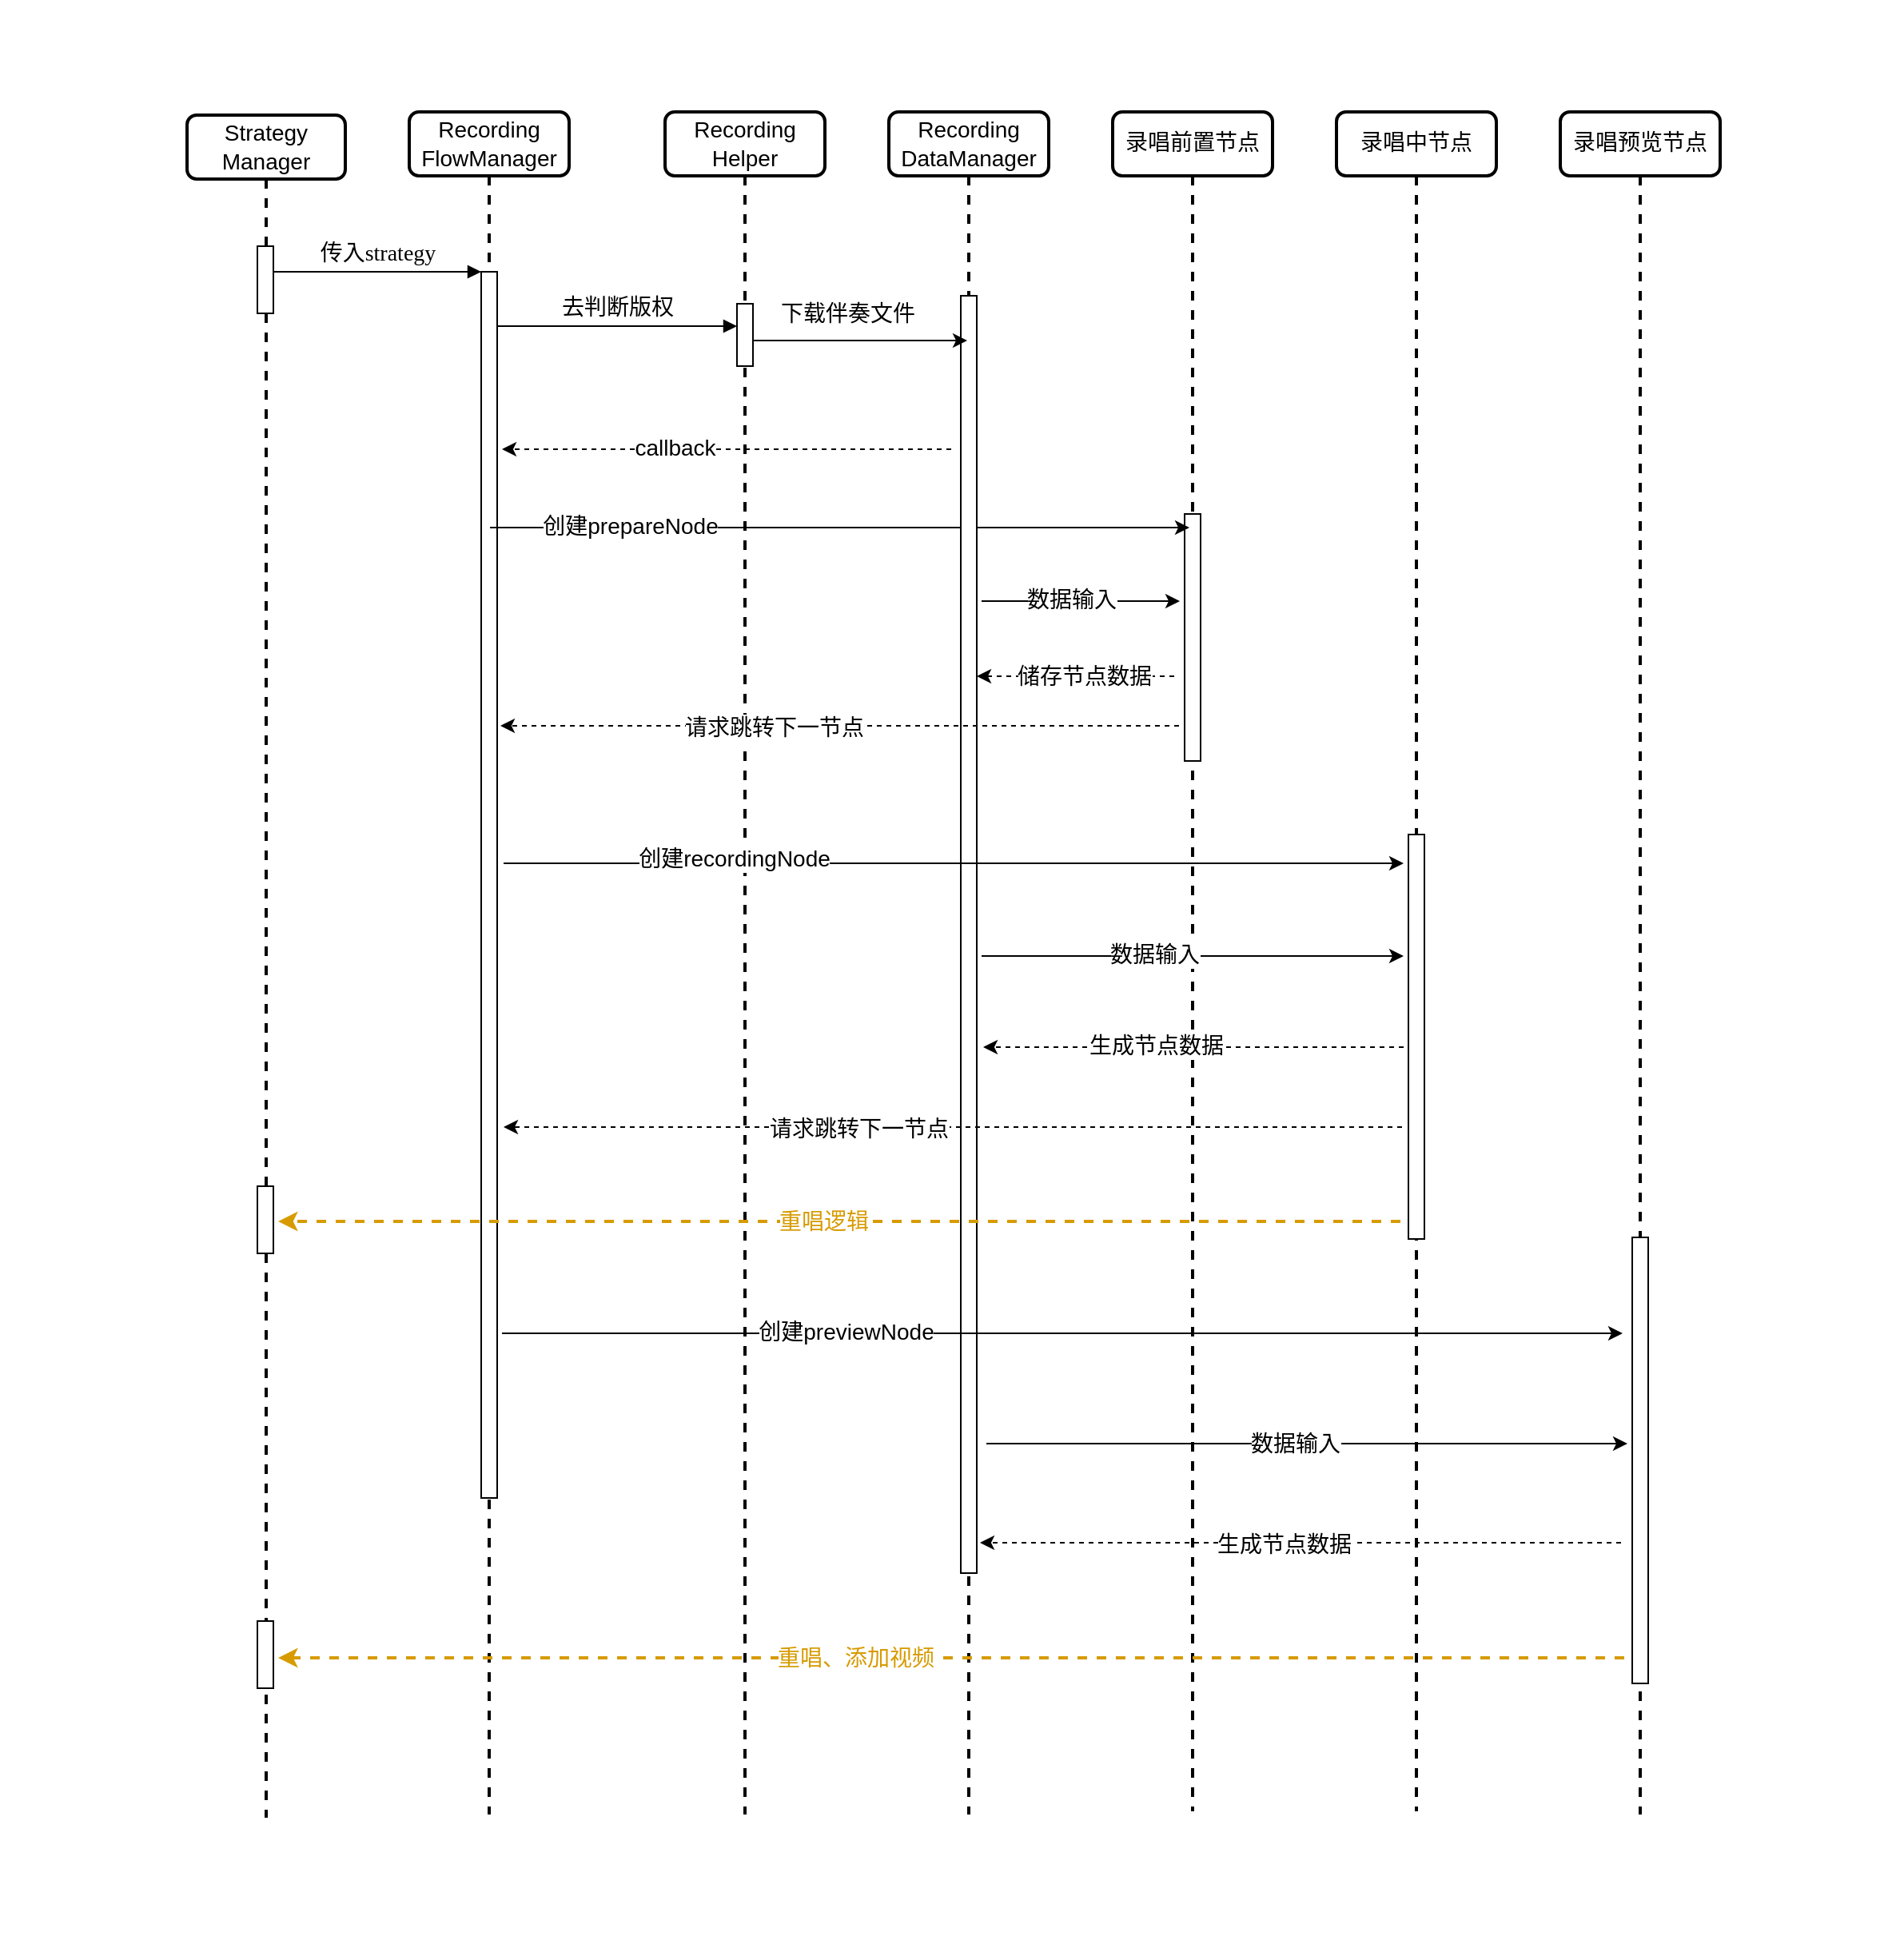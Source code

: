 <mxfile version="14.9.2" type="github">
  <diagram name="Page-1" id="13e1069c-82ec-6db2-03f1-153e76fe0fe0">
    <mxGraphModel dx="2466" dy="1154" grid="0" gridSize="10" guides="1" tooltips="1" connect="1" arrows="1" fold="1" page="0" pageScale="1" pageWidth="1100" pageHeight="850" background="none" math="0" shadow="0">
      <root>
        <mxCell id="0" />
        <mxCell id="1" parent="0" />
        <mxCell id="7baba1c4bc27f4b0-2" value="&lt;span style=&quot;font-family: &amp;#34;helvetica&amp;#34;&quot;&gt;Recording&lt;/span&gt;&lt;br style=&quot;font-family: &amp;#34;helvetica&amp;#34;&quot;&gt;&lt;span style=&quot;font-family: &amp;#34;helvetica&amp;#34;&quot;&gt;FlowManager&lt;/span&gt;" style="shape=umlLifeline;perimeter=lifelinePerimeter;whiteSpace=wrap;html=1;container=1;collapsible=0;recursiveResize=0;outlineConnect=0;rounded=1;shadow=0;comic=0;labelBackgroundColor=none;strokeWidth=2;fontFamily=Verdana;fontSize=14;align=center;" parent="1" vertex="1">
          <mxGeometry x="240" y="80" width="100" height="1065" as="geometry" />
        </mxCell>
        <mxCell id="7baba1c4bc27f4b0-10" value="" style="html=1;points=[];perimeter=orthogonalPerimeter;rounded=0;shadow=0;comic=0;labelBackgroundColor=none;strokeWidth=1;fontFamily=Verdana;fontSize=14;align=center;" parent="7baba1c4bc27f4b0-2" vertex="1">
          <mxGeometry x="45" y="100" width="10" height="767" as="geometry" />
        </mxCell>
        <mxCell id="7baba1c4bc27f4b0-3" value="&lt;span style=&quot;font-family: &amp;#34;helvetica&amp;#34;&quot;&gt;Recording&lt;/span&gt;&lt;br style=&quot;font-family: &amp;#34;helvetica&amp;#34;&quot;&gt;&lt;span style=&quot;font-family: &amp;#34;helvetica&amp;#34;&quot;&gt;Helper&lt;/span&gt;" style="shape=umlLifeline;perimeter=lifelinePerimeter;whiteSpace=wrap;html=1;container=1;collapsible=0;recursiveResize=0;outlineConnect=0;rounded=1;shadow=0;comic=0;labelBackgroundColor=none;strokeWidth=2;fontFamily=Verdana;fontSize=14;align=center;" parent="1" vertex="1">
          <mxGeometry x="400" y="80" width="100" height="1065" as="geometry" />
        </mxCell>
        <mxCell id="7baba1c4bc27f4b0-13" value="" style="html=1;points=[];perimeter=orthogonalPerimeter;rounded=0;shadow=0;comic=0;labelBackgroundColor=none;strokeWidth=1;fontFamily=Verdana;fontSize=14;align=center;" parent="7baba1c4bc27f4b0-3" vertex="1">
          <mxGeometry x="45" y="120" width="10" height="39" as="geometry" />
        </mxCell>
        <mxCell id="7baba1c4bc27f4b0-4" value="&lt;span style=&quot;font-family: &amp;#34;helvetica&amp;#34;&quot;&gt;Recording&lt;/span&gt;&lt;br style=&quot;font-family: &amp;#34;helvetica&amp;#34;&quot;&gt;&lt;span style=&quot;font-family: &amp;#34;helvetica&amp;#34;&quot;&gt;DataManager&lt;/span&gt;" style="shape=umlLifeline;perimeter=lifelinePerimeter;whiteSpace=wrap;html=1;container=1;collapsible=0;recursiveResize=0;outlineConnect=0;rounded=1;shadow=0;comic=0;labelBackgroundColor=none;strokeWidth=2;fontFamily=Verdana;fontSize=14;align=center;" parent="1" vertex="1">
          <mxGeometry x="540" y="80" width="100" height="1065" as="geometry" />
        </mxCell>
        <mxCell id="7baba1c4bc27f4b0-5" value="&lt;span style=&quot;text-align: left&quot;&gt;录唱前置节点&lt;/span&gt;" style="shape=umlLifeline;perimeter=lifelinePerimeter;whiteSpace=wrap;html=1;container=1;collapsible=0;recursiveResize=0;outlineConnect=0;rounded=1;shadow=0;comic=0;labelBackgroundColor=none;strokeWidth=2;fontFamily=Verdana;fontSize=14;align=center;" parent="1" vertex="1">
          <mxGeometry x="680" y="80" width="100" height="1063" as="geometry" />
        </mxCell>
        <mxCell id="7baba1c4bc27f4b0-6" value="&lt;span style=&quot;text-align: left&quot;&gt;录唱中节点&lt;/span&gt;" style="shape=umlLifeline;perimeter=lifelinePerimeter;whiteSpace=wrap;html=1;container=1;collapsible=0;recursiveResize=0;outlineConnect=0;rounded=1;shadow=0;comic=0;labelBackgroundColor=none;strokeWidth=2;fontFamily=Verdana;fontSize=14;align=center;" parent="1" vertex="1">
          <mxGeometry x="820" y="80" width="100" height="1063" as="geometry" />
        </mxCell>
        <mxCell id="7baba1c4bc27f4b0-7" value="&lt;span style=&quot;text-align: left&quot;&gt;录唱预览节点&lt;/span&gt;" style="shape=umlLifeline;perimeter=lifelinePerimeter;whiteSpace=wrap;html=1;container=1;collapsible=0;recursiveResize=0;outlineConnect=0;rounded=1;shadow=0;comic=0;labelBackgroundColor=none;strokeWidth=2;fontFamily=Verdana;fontSize=14;align=center;" parent="1" vertex="1">
          <mxGeometry x="960" y="80" width="100" height="1065" as="geometry" />
        </mxCell>
        <mxCell id="7baba1c4bc27f4b0-25" value="" style="html=1;points=[];perimeter=orthogonalPerimeter;rounded=0;shadow=0;comic=0;labelBackgroundColor=none;strokeColor=#000000;strokeWidth=1;fillColor=#FFFFFF;fontFamily=Verdana;fontSize=14;fontColor=#000000;align=center;" parent="7baba1c4bc27f4b0-7" vertex="1">
          <mxGeometry x="45" y="704" width="10" height="279" as="geometry" />
        </mxCell>
        <mxCell id="7baba1c4bc27f4b0-8" value="&lt;span style=&quot;font-family: &amp;#34;helvetica&amp;#34;&quot;&gt;Strategy&lt;/span&gt;&lt;br style=&quot;font-family: &amp;#34;helvetica&amp;#34;&quot;&gt;&lt;span style=&quot;font-family: &amp;#34;helvetica&amp;#34;&quot;&gt;Manager&lt;/span&gt;" style="shape=umlLifeline;perimeter=lifelinePerimeter;whiteSpace=wrap;html=1;container=0;collapsible=0;recursiveResize=0;outlineConnect=0;rounded=1;shadow=0;comic=0;labelBackgroundColor=none;strokeWidth=2;fontFamily=Verdana;fontSize=14;align=center;" parent="1" vertex="1">
          <mxGeometry x="101" y="82" width="99" height="1065" as="geometry" />
        </mxCell>
        <mxCell id="7baba1c4bc27f4b0-19" value="" style="html=1;points=[];perimeter=orthogonalPerimeter;rounded=0;shadow=0;comic=0;labelBackgroundColor=none;strokeWidth=1;fontFamily=Verdana;fontSize=14;align=center;" parent="1" vertex="1">
          <mxGeometry x="725" y="331.5" width="10" height="154.5" as="geometry" />
        </mxCell>
        <mxCell id="7baba1c4bc27f4b0-11" value="传入strategy" style="html=1;verticalAlign=bottom;endArrow=block;entryX=0;entryY=0;labelBackgroundColor=none;fontFamily=Verdana;fontSize=14;edgeStyle=elbowEdgeStyle;elbow=vertical;" parent="1" source="7baba1c4bc27f4b0-9" target="7baba1c4bc27f4b0-10" edge="1">
          <mxGeometry relative="1" as="geometry">
            <mxPoint x="220" y="190" as="sourcePoint" />
          </mxGeometry>
        </mxCell>
        <mxCell id="7baba1c4bc27f4b0-14" value="去判断版权" style="html=1;verticalAlign=bottom;endArrow=block;labelBackgroundColor=none;fontFamily=Verdana;fontSize=14;edgeStyle=elbowEdgeStyle;elbow=vertical;" parent="1" source="7baba1c4bc27f4b0-10" edge="1">
          <mxGeometry relative="1" as="geometry">
            <mxPoint x="370" y="200" as="sourcePoint" />
            <mxPoint x="445" y="214" as="targetPoint" />
            <Array as="points">
              <mxPoint x="307" y="214" />
            </Array>
          </mxGeometry>
        </mxCell>
        <mxCell id="2f8TtKN7BCYIr3ZQ2cgl-4" value="" style="endArrow=classic;html=1;fontSize=14;" edge="1" parent="1" source="7baba1c4bc27f4b0-2">
          <mxGeometry width="50" height="50" relative="1" as="geometry">
            <mxPoint x="764" y="428" as="sourcePoint" />
            <mxPoint x="728" y="340" as="targetPoint" />
            <Array as="points">
              <mxPoint x="521" y="340" />
              <mxPoint x="631" y="340" />
            </Array>
          </mxGeometry>
        </mxCell>
        <mxCell id="2f8TtKN7BCYIr3ZQ2cgl-5" value="创建prepareNode" style="edgeLabel;html=1;align=center;verticalAlign=middle;resizable=0;points=[];fontSize=14;" vertex="1" connectable="0" parent="2f8TtKN7BCYIr3ZQ2cgl-4">
          <mxGeometry x="-0.482" y="-1" relative="1" as="geometry">
            <mxPoint x="-26" y="-2" as="offset" />
          </mxGeometry>
        </mxCell>
        <mxCell id="2f8TtKN7BCYIr3ZQ2cgl-6" value="" style="html=1;points=[];perimeter=orthogonalPerimeter;rounded=0;shadow=0;comic=0;labelBackgroundColor=none;strokeWidth=1;fontFamily=Verdana;fontSize=14;align=center;" vertex="1" parent="1">
          <mxGeometry x="585" y="195" width="10" height="799" as="geometry" />
        </mxCell>
        <mxCell id="2f8TtKN7BCYIr3ZQ2cgl-7" value="下载伴奏文件" style="text;html=1;align=center;verticalAlign=middle;resizable=0;points=[];autosize=1;strokeColor=none;fontSize=14;" vertex="1" parent="1">
          <mxGeometry x="467" y="195" width="94" height="21" as="geometry" />
        </mxCell>
        <mxCell id="2f8TtKN7BCYIr3ZQ2cgl-10" value="" style="endArrow=classic;html=1;fontSize=14;exitX=1;exitY=0.59;exitDx=0;exitDy=0;exitPerimeter=0;" edge="1" parent="1" source="7baba1c4bc27f4b0-13" target="7baba1c4bc27f4b0-4">
          <mxGeometry width="50" height="50" relative="1" as="geometry">
            <mxPoint x="764" y="428" as="sourcePoint" />
            <mxPoint x="583" y="226" as="targetPoint" />
          </mxGeometry>
        </mxCell>
        <mxCell id="2f8TtKN7BCYIr3ZQ2cgl-14" value="" style="endArrow=classic;html=1;fontSize=14;dashed=1;entryX=1.45;entryY=0.358;entryDx=0;entryDy=0;entryPerimeter=0;" edge="1" parent="1">
          <mxGeometry width="50" height="50" relative="1" as="geometry">
            <mxPoint x="718.5" y="433.01" as="sourcePoint" />
            <mxPoint x="595" y="432.996" as="targetPoint" />
          </mxGeometry>
        </mxCell>
        <mxCell id="2f8TtKN7BCYIr3ZQ2cgl-16" value="储存节点数据" style="edgeLabel;html=1;align=center;verticalAlign=middle;resizable=0;points=[];fontSize=14;" vertex="1" connectable="0" parent="2f8TtKN7BCYIr3ZQ2cgl-14">
          <mxGeometry x="0.254" y="1" relative="1" as="geometry">
            <mxPoint x="21" y="-1" as="offset" />
          </mxGeometry>
        </mxCell>
        <mxCell id="2f8TtKN7BCYIr3ZQ2cgl-19" value="" style="html=1;points=[];perimeter=orthogonalPerimeter;rounded=0;shadow=0;comic=0;labelBackgroundColor=none;strokeWidth=1;fontFamily=Verdana;fontSize=14;align=center;" vertex="1" parent="1">
          <mxGeometry x="865" y="532" width="10" height="253" as="geometry" />
        </mxCell>
        <mxCell id="2f8TtKN7BCYIr3ZQ2cgl-20" value="" style="endArrow=classic;html=1;fontSize=14;dashed=1;" edge="1" parent="1">
          <mxGeometry width="50" height="50" relative="1" as="geometry">
            <mxPoint x="862" y="665" as="sourcePoint" />
            <mxPoint x="599" y="665" as="targetPoint" />
          </mxGeometry>
        </mxCell>
        <mxCell id="2f8TtKN7BCYIr3ZQ2cgl-21" value="生成节点数据" style="edgeLabel;html=1;align=center;verticalAlign=middle;resizable=0;points=[];fontSize=14;" vertex="1" connectable="0" parent="2f8TtKN7BCYIr3ZQ2cgl-20">
          <mxGeometry x="0.254" y="1" relative="1" as="geometry">
            <mxPoint x="10" y="-2" as="offset" />
          </mxGeometry>
        </mxCell>
        <mxCell id="2f8TtKN7BCYIr3ZQ2cgl-31" value="" style="endArrow=classic;html=1;fontSize=14;dashed=1;" edge="1" parent="1">
          <mxGeometry width="50" height="50" relative="1" as="geometry">
            <mxPoint x="579" y="291" as="sourcePoint" />
            <mxPoint x="298" y="291" as="targetPoint" />
          </mxGeometry>
        </mxCell>
        <mxCell id="2f8TtKN7BCYIr3ZQ2cgl-32" value="callback" style="edgeLabel;html=1;align=center;verticalAlign=middle;resizable=0;points=[];fontSize=14;" vertex="1" connectable="0" parent="2f8TtKN7BCYIr3ZQ2cgl-31">
          <mxGeometry x="0.254" y="1" relative="1" as="geometry">
            <mxPoint x="3" y="-2" as="offset" />
          </mxGeometry>
        </mxCell>
        <mxCell id="2f8TtKN7BCYIr3ZQ2cgl-35" value="" style="endArrow=classic;html=1;fontSize=14;dashed=1;" edge="1" parent="1">
          <mxGeometry width="50" height="50" relative="1" as="geometry">
            <mxPoint x="721.5" y="464" as="sourcePoint" />
            <mxPoint x="297" y="464" as="targetPoint" />
          </mxGeometry>
        </mxCell>
        <mxCell id="2f8TtKN7BCYIr3ZQ2cgl-36" value="请求跳转下一节点" style="edgeLabel;html=1;align=center;verticalAlign=middle;resizable=0;points=[];fontSize=14;" vertex="1" connectable="0" parent="2f8TtKN7BCYIr3ZQ2cgl-35">
          <mxGeometry x="0.254" y="1" relative="1" as="geometry">
            <mxPoint x="12" as="offset" />
          </mxGeometry>
        </mxCell>
        <mxCell id="2f8TtKN7BCYIr3ZQ2cgl-38" value="" style="endArrow=classic;html=1;fontSize=14;" edge="1" parent="1">
          <mxGeometry width="50" height="50" relative="1" as="geometry">
            <mxPoint x="299" y="550" as="sourcePoint" />
            <mxPoint x="862" y="550" as="targetPoint" />
            <Array as="points">
              <mxPoint x="421" y="550" />
              <mxPoint x="530.5" y="550" />
              <mxPoint x="640.5" y="550" />
            </Array>
          </mxGeometry>
        </mxCell>
        <mxCell id="2f8TtKN7BCYIr3ZQ2cgl-39" value="创建recordingNode" style="edgeLabel;html=1;align=center;verticalAlign=middle;resizable=0;points=[];fontSize=14;" vertex="1" connectable="0" parent="2f8TtKN7BCYIr3ZQ2cgl-38">
          <mxGeometry x="-0.482" y="-1" relative="1" as="geometry">
            <mxPoint x="-2" y="-4" as="offset" />
          </mxGeometry>
        </mxCell>
        <mxCell id="2f8TtKN7BCYIr3ZQ2cgl-40" value="" style="endArrow=classic;html=1;fontSize=14;dashed=1;" edge="1" parent="1">
          <mxGeometry width="50" height="50" relative="1" as="geometry">
            <mxPoint x="861" y="715" as="sourcePoint" />
            <mxPoint x="299" y="715" as="targetPoint" />
          </mxGeometry>
        </mxCell>
        <mxCell id="2f8TtKN7BCYIr3ZQ2cgl-41" value="请求跳转下一节点" style="edgeLabel;html=1;align=center;verticalAlign=middle;resizable=0;points=[];fontSize=14;" vertex="1" connectable="0" parent="2f8TtKN7BCYIr3ZQ2cgl-40">
          <mxGeometry x="0.254" y="1" relative="1" as="geometry">
            <mxPoint x="12" as="offset" />
          </mxGeometry>
        </mxCell>
        <mxCell id="7baba1c4bc27f4b0-9" value="" style="html=1;points=[];perimeter=orthogonalPerimeter;rounded=0;shadow=0;comic=0;labelBackgroundColor=none;strokeWidth=1;fontFamily=Verdana;fontSize=14;align=center;" parent="1" vertex="1">
          <mxGeometry x="145" y="164" width="10" height="42" as="geometry" />
        </mxCell>
        <mxCell id="2f8TtKN7BCYIr3ZQ2cgl-52" value="" style="endArrow=classic;html=1;fontSize=14;dashed=1;strokeWidth=2;fillColor=#ffe6cc;strokeColor=#D79B00;" edge="1" parent="1">
          <mxGeometry width="50" height="50" relative="1" as="geometry">
            <mxPoint x="860" y="774" as="sourcePoint" />
            <mxPoint x="158" y="774" as="targetPoint" />
          </mxGeometry>
        </mxCell>
        <mxCell id="2f8TtKN7BCYIr3ZQ2cgl-53" value="重唱逻辑" style="edgeLabel;html=1;align=center;verticalAlign=middle;resizable=0;points=[];fontSize=14;fontColor=#D79B00;" vertex="1" connectable="0" parent="2f8TtKN7BCYIr3ZQ2cgl-52">
          <mxGeometry x="0.254" y="1" relative="1" as="geometry">
            <mxPoint x="79" y="-1" as="offset" />
          </mxGeometry>
        </mxCell>
        <mxCell id="2f8TtKN7BCYIr3ZQ2cgl-55" value="" style="endArrow=classic;html=1;fontSize=14;dashed=1;strokeWidth=2;fillColor=#ffe6cc;strokeColor=#D79B00;" edge="1" parent="1">
          <mxGeometry width="50" height="50" relative="1" as="geometry">
            <mxPoint x="1000" y="1047" as="sourcePoint" />
            <mxPoint x="158" y="1047" as="targetPoint" />
          </mxGeometry>
        </mxCell>
        <mxCell id="2f8TtKN7BCYIr3ZQ2cgl-56" value="重唱、添加视频" style="edgeLabel;html=1;align=center;verticalAlign=middle;resizable=0;points=[];fontSize=14;fontColor=#D79B00;" vertex="1" connectable="0" parent="2f8TtKN7BCYIr3ZQ2cgl-55">
          <mxGeometry x="0.254" y="1" relative="1" as="geometry">
            <mxPoint x="47" y="-1" as="offset" />
          </mxGeometry>
        </mxCell>
        <mxCell id="2f8TtKN7BCYIr3ZQ2cgl-57" value="" style="html=1;points=[];perimeter=orthogonalPerimeter;rounded=0;shadow=0;comic=0;labelBackgroundColor=none;strokeWidth=1;fontFamily=Verdana;fontSize=14;align=center;" vertex="1" parent="1">
          <mxGeometry x="145" y="752" width="10" height="42" as="geometry" />
        </mxCell>
        <mxCell id="2f8TtKN7BCYIr3ZQ2cgl-58" value="" style="html=1;points=[];perimeter=orthogonalPerimeter;rounded=0;shadow=0;comic=0;labelBackgroundColor=none;strokeWidth=1;fontFamily=Verdana;fontSize=14;align=center;" vertex="1" parent="1">
          <mxGeometry x="145" y="1024" width="10" height="42" as="geometry" />
        </mxCell>
        <mxCell id="2f8TtKN7BCYIr3ZQ2cgl-60" value="&amp;nbsp;" style="text;html=1;align=center;verticalAlign=middle;resizable=0;points=[];autosize=1;strokeColor=none;fontSize=14;fontColor=#D79B00;" vertex="1" parent="1">
          <mxGeometry x="-16" y="10" width="14" height="21" as="geometry" />
        </mxCell>
        <mxCell id="2f8TtKN7BCYIr3ZQ2cgl-61" value="&amp;nbsp;" style="text;html=1;align=center;verticalAlign=middle;resizable=0;points=[];autosize=1;strokeColor=none;fontSize=14;fontColor=#D79B00;" vertex="1" parent="1">
          <mxGeometry x="1160" y="1204" width="14" height="21" as="geometry" />
        </mxCell>
        <mxCell id="2f8TtKN7BCYIr3ZQ2cgl-64" value="" style="endArrow=classic;html=1;fontSize=14;" edge="1" parent="1">
          <mxGeometry width="50" height="50" relative="1" as="geometry">
            <mxPoint x="598" y="386" as="sourcePoint" />
            <mxPoint x="722" y="386" as="targetPoint" />
          </mxGeometry>
        </mxCell>
        <mxCell id="2f8TtKN7BCYIr3ZQ2cgl-65" value="数据输入" style="edgeLabel;html=1;align=center;verticalAlign=middle;resizable=0;points=[];fontSize=14;" vertex="1" connectable="0" parent="2f8TtKN7BCYIr3ZQ2cgl-64">
          <mxGeometry x="-0.258" relative="1" as="geometry">
            <mxPoint x="10" y="-1" as="offset" />
          </mxGeometry>
        </mxCell>
        <mxCell id="2f8TtKN7BCYIr3ZQ2cgl-66" value="" style="endArrow=classic;html=1;fontSize=14;" edge="1" parent="1">
          <mxGeometry width="50" height="50" relative="1" as="geometry">
            <mxPoint x="598" y="608" as="sourcePoint" />
            <mxPoint x="862" y="608" as="targetPoint" />
          </mxGeometry>
        </mxCell>
        <mxCell id="2f8TtKN7BCYIr3ZQ2cgl-67" value="数据输入" style="edgeLabel;html=1;align=center;verticalAlign=middle;resizable=0;points=[];fontSize=14;" vertex="1" connectable="0" parent="2f8TtKN7BCYIr3ZQ2cgl-66">
          <mxGeometry x="-0.258" relative="1" as="geometry">
            <mxPoint x="10" y="-1" as="offset" />
          </mxGeometry>
        </mxCell>
        <mxCell id="2f8TtKN7BCYIr3ZQ2cgl-42" value="" style="endArrow=classic;html=1;fontSize=14;" edge="1" parent="1">
          <mxGeometry width="50" height="50" relative="1" as="geometry">
            <mxPoint x="298" y="844" as="sourcePoint" />
            <mxPoint x="999" y="844" as="targetPoint" />
            <Array as="points">
              <mxPoint x="529.5" y="844" />
              <mxPoint x="639.5" y="844" />
            </Array>
          </mxGeometry>
        </mxCell>
        <mxCell id="2f8TtKN7BCYIr3ZQ2cgl-43" value="创建previewNode" style="edgeLabel;html=1;align=center;verticalAlign=middle;resizable=0;points=[];fontSize=14;" vertex="1" connectable="0" parent="2f8TtKN7BCYIr3ZQ2cgl-42">
          <mxGeometry x="-0.482" y="-1" relative="1" as="geometry">
            <mxPoint x="33" y="-2" as="offset" />
          </mxGeometry>
        </mxCell>
        <mxCell id="2f8TtKN7BCYIr3ZQ2cgl-68" value="" style="endArrow=classic;html=1;fontSize=14;" edge="1" parent="1">
          <mxGeometry width="50" height="50" relative="1" as="geometry">
            <mxPoint x="601" y="913" as="sourcePoint" />
            <mxPoint x="1002" y="913" as="targetPoint" />
          </mxGeometry>
        </mxCell>
        <mxCell id="2f8TtKN7BCYIr3ZQ2cgl-69" value="数据输入" style="edgeLabel;html=1;align=center;verticalAlign=middle;resizable=0;points=[];fontSize=14;" vertex="1" connectable="0" parent="2f8TtKN7BCYIr3ZQ2cgl-68">
          <mxGeometry x="-0.258" relative="1" as="geometry">
            <mxPoint x="44" as="offset" />
          </mxGeometry>
        </mxCell>
        <mxCell id="2f8TtKN7BCYIr3ZQ2cgl-29" value="" style="endArrow=classic;html=1;fontSize=14;dashed=1;" edge="1" parent="1">
          <mxGeometry width="50" height="50" relative="1" as="geometry">
            <mxPoint x="998" y="975" as="sourcePoint" />
            <mxPoint x="597" y="975" as="targetPoint" />
          </mxGeometry>
        </mxCell>
        <mxCell id="2f8TtKN7BCYIr3ZQ2cgl-30" value="生成节点数据" style="edgeLabel;html=1;align=center;verticalAlign=middle;resizable=0;points=[];fontSize=14;" vertex="1" connectable="0" parent="2f8TtKN7BCYIr3ZQ2cgl-29">
          <mxGeometry x="0.254" y="1" relative="1" as="geometry">
            <mxPoint x="40" as="offset" />
          </mxGeometry>
        </mxCell>
      </root>
    </mxGraphModel>
  </diagram>
</mxfile>
